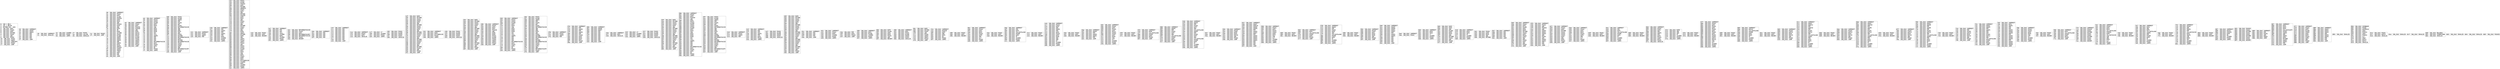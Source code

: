 digraph "graph.cfg.gv" {
	subgraph global {
		node [fontname=Courier fontsize=30.0 rank=same shape=box]
		block_0 [label="0: %00 = #0x1\l2: %01 = #0x40\l4: MSTORE(%01, %00)\l5: [NO_SSA] DUP1\l6: [NO_SSA] PUSH1\l8: [NO_SSA] DUP2\l9: [NO_SSA] MSTORE\la: [NO_SSA] PUSH1\lc: [NO_SSA] ADD\ld: [NO_SSA] PUSH2\l10: [NO_SSA] PUSH1\l12: [NO_SSA] SWAP2\l13: [NO_SSA] CODECOPY\l14: [NO_SSA] PUSH2\l17: [NO_SSA] JUMP\l"]
		block_18 [label="18: [NO_SSA] JUMPDEST\l19: [NO_SSA] SWAP5\l1a: [NO_SSA] SWAP4\l1b: [NO_SSA] POP\l1c: [NO_SSA] POP\l1d: [NO_SSA] POP\l1e: [NO_SSA] POP\l1f: [NO_SSA] JUMP\l"]
		block_20 [label="20: [NO_SSA] JUMPDEST\l21: [NO_SSA] INVALID\l"]
		block_22 [label="22: [NO_SSA] ISZERO\l23: [NO_SSA] PUSH2\l26: [NO_SSA] JUMPI\l"]
		block_27 [label="27: [NO_SSA] PUSH2\l2a: [NO_SSA] CALLER\l2b: [NO_SSA] INVALID\l"]
		block_2c [label="2c: [NO_SSA] PUSH2\l2f: [NO_SSA] JUMP\l"]
		block_30 [label="30: [NO_SSA] JUMPDEST\l31: [NO_SSA] PUSH1\l33: [NO_SSA] DUP1\l34: [NO_SSA] SLOAD\l35: [NO_SSA] PUSH20\l4a: [NO_SSA] DUP4\l4b: [NO_SSA] DUP2\l4c: [NO_SSA] AND\l4d: [NO_SSA] PUSH32\l6e: [NO_SSA] DUP4\l6f: [NO_SSA] AND\l70: [NO_SSA] DUP2\l71: [NO_SSA] OR\l72: [NO_SSA] DUP5\l73: [NO_SSA] SSTORE\l74: [NO_SSA] PUSH1\l76: [NO_SSA] MLOAD\l77: [NO_SSA] SWAP2\l78: [NO_SSA] SWAP1\l79: [NO_SSA] SWAP3\l7a: [NO_SSA] AND\l7b: [NO_SSA] SWAP3\l7c: [NO_SSA] DUP4\l7d: [NO_SSA] SWAP2\l7e: [NO_SSA] PUSH32\l9f: [NO_SSA] SWAP2\la0: [NO_SSA] SWAP1\la1: [NO_SSA] LOG3\la2: [NO_SSA] POP\la3: [NO_SSA] POP\la4: [NO_SSA] JUMP\l"]
		block_a5 [label="a5: [NO_SSA] JUMPDEST\la6: [NO_SSA] PUSH1\la8: [NO_SSA] DUP1\la9: [NO_SSA] PUSH20\lbe: [NO_SSA] PUSH20\ld3: [NO_SSA] AND\ld4: [NO_SSA] DUP5\ld5: [NO_SSA] DUP10\ld6: [NO_SSA] DUP10\ld7: [NO_SSA] PUSH1\ld9: [NO_SSA] MLOAD\lda: [NO_SSA] PUSH2\ldd: [NO_SSA] SWAP3\lde: [NO_SSA] SWAP2\ldf: [NO_SSA] SWAP1\le0: [NO_SSA] PUSH2\le3: [NO_SSA] JUMP\l"]
		block_e4 [label="e4: [NO_SSA] JUMPDEST\le5: [NO_SSA] PUSH1\le7: [NO_SSA] PUSH1\le9: [NO_SSA] MLOAD\lea: [NO_SSA] DUP1\leb: [NO_SSA] DUP4\lec: [NO_SSA] SUB\led: [NO_SSA] DUP2\lee: [NO_SSA] DUP6\lef: [NO_SSA] DUP8\lf0: [NO_SSA] GAS\lf1: [NO_SSA] CALL\lf2: [NO_SSA] SWAP3\lf3: [NO_SSA] POP\lf4: [NO_SSA] POP\lf5: [NO_SSA] POP\lf6: [NO_SSA] RETURNDATASIZE\lf7: [NO_SSA] DUP1\lf8: [NO_SSA] PUSH1\lfa: [NO_SSA] DUP2\lfb: [NO_SSA] EQ\lfc: [NO_SSA] PUSH2\lff: [NO_SSA] JUMPI\l"]
		block_100 [label="100: [NO_SSA] PUSH1\l102: [NO_SSA] MLOAD\l103: [NO_SSA] SWAP2\l104: [NO_SSA] POP\l105: [NO_SSA] PUSH1\l107: [NO_SSA] NOT\l108: [NO_SSA] PUSH1\l10a: [NO_SSA] RETURNDATASIZE\l10b: [NO_SSA] ADD\l10c: [NO_SSA] AND\l10d: [NO_SSA] DUP3\l10e: [NO_SSA] ADD\l10f: [NO_SSA] PUSH1\l111: [NO_SSA] MSTORE\l112: [NO_SSA] RETURNDATASIZE\l113: [NO_SSA] DUP3\l114: [NO_SSA] MSTORE\l115: [NO_SSA] RETURNDATASIZE\l116: [NO_SSA] PUSH1\l118: [NO_SSA] PUSH1\l11a: [NO_SSA] DUP5\l11b: [NO_SSA] ADD\l11c: [NO_SSA] RETURNDATACOPY\l11d: [NO_SSA] PUSH2\l120: [NO_SSA] JUMP\l"]
		block_121 [label="121: [NO_SSA] JUMPDEST\l122: [NO_SSA] PUSH1\l124: [NO_SSA] SWAP2\l125: [NO_SSA] POP\l"]
		block_126 [label="126: [NO_SSA] JUMPDEST\l127: [NO_SSA] POP\l128: [NO_SSA] SWAP2\l129: [NO_SSA] POP\l12a: [NO_SSA] SWAP2\l12b: [NO_SSA] POP\l12c: [NO_SSA] DUP2\l12d: [NO_SSA] ISZERO\l12e: [NO_SSA] PUSH2\l131: [NO_SSA] JUMPI\l"]
		block_132 [label="132: [NO_SSA] PUSH1\l134: [NO_SSA] MLOAD\l135: [NO_SSA] PUSH32\l156: [NO_SSA] DUP2\l157: [NO_SSA] MSTORE\l158: [NO_SSA] ADDRESS\l159: [NO_SSA] PUSH1\l15b: [NO_SSA] DUP3\l15c: [NO_SSA] ADD\l15d: [NO_SSA] MSTORE\l15e: [NO_SSA] PUSH20\l173: [NO_SSA] DUP5\l174: [NO_SSA] DUP2\l175: [NO_SSA] AND\l176: [NO_SSA] PUSH1\l178: [NO_SSA] DUP4\l179: [NO_SSA] ADD\l17a: [NO_SSA] MSTORE\l17b: [NO_SSA] PUSH1\l17d: [NO_SSA] DUP3\l17e: [NO_SSA] ADD\l17f: [NO_SSA] DUP8\l180: [NO_SSA] SWAP1\l181: [NO_SSA] MSTORE\l182: [NO_SSA] DUP8\l183: [NO_SSA] AND\l184: [NO_SSA] SWAP1\l185: [NO_SSA] PUSH4\l18a: [NO_SSA] SWAP1\l18b: [NO_SSA] PUSH1\l18d: [NO_SSA] ADD\l18e: [NO_SSA] PUSH1\l190: [NO_SSA] PUSH1\l192: [NO_SSA] MLOAD\l193: [NO_SSA] DUP1\l194: [NO_SSA] DUP4\l195: [NO_SSA] SUB\l196: [NO_SSA] DUP2\l197: [NO_SSA] PUSH1\l199: [NO_SSA] DUP8\l19a: [NO_SSA] DUP1\l19b: [NO_SSA] EXTCODESIZE\l19c: [NO_SSA] ISZERO\l19d: [NO_SSA] DUP1\l19e: [NO_SSA] ISZERO\l19f: [NO_SSA] PUSH2\l1a2: [NO_SSA] JUMPI\l"]
		block_1a3 [label="1a3: [NO_SSA] PUSH1\l1a5: [NO_SSA] DUP1\l1a6: [NO_SSA] REVERT\l"]
		block_1a7 [label="1a7: [NO_SSA] JUMPDEST\l1a8: [NO_SSA] POP\l1a9: [NO_SSA] GAS\l1aa: [NO_SSA] CALL\l1ab: [NO_SSA] ISZERO\l1ac: [NO_SSA] DUP1\l1ad: [NO_SSA] ISZERO\l1ae: [NO_SSA] PUSH2\l1b1: [NO_SSA] JUMPI\l"]
		block_1b2 [label="1b2: [NO_SSA] RETURNDATASIZE\l1b3: [NO_SSA] PUSH1\l1b5: [NO_SSA] DUP1\l1b6: [NO_SSA] RETURNDATACOPY\l1b7: [NO_SSA] RETURNDATASIZE\l1b8: [NO_SSA] PUSH1\l1ba: [NO_SSA] REVERT\l"]
		block_1bb [label="1bb: [NO_SSA] JUMPDEST\l1bc: [NO_SSA] POP\l1bd: [NO_SSA] POP\l1be: [NO_SSA] POP\l1bf: [NO_SSA] POP\l"]
		block_1c0 [label="1c0: [NO_SSA] JUMPDEST\l1c1: [NO_SSA] POP\l1c2: [NO_SSA] POP\l1c3: [NO_SSA] POP\l1c4: [NO_SSA] POP\l1c5: [NO_SSA] POP\l1c6: [NO_SSA] POP\l1c7: [NO_SSA] POP\l1c8: [NO_SSA] POP\l1c9: [NO_SSA] JUMP\l"]
		block_1ca [label="1ca: [NO_SSA] JUMPDEST\l1cb: [NO_SSA] PUSH1\l1cd: [NO_SSA] DUP3\l1ce: [NO_SSA] INVALID\l"]
		block_1cf [label="1cf: [NO_SSA] LT\l1d0: [NO_SSA] ISZERO\l1d1: [NO_SSA] PUSH2\l1d4: [NO_SSA] JUMPI\l"]
		block_1d5 [label="1d5: [NO_SSA] PUSH1\l1d7: [NO_SSA] MLOAD\l1d8: [NO_SSA] PUSH3\l1dc: [NO_SSA] PUSH1\l1de: [NO_SSA] INVALID\l"]
		block_1df [label="1df: [NO_SSA] DUP2\l1e0: [NO_SSA] MSTORE\l1e1: [NO_SSA] PUSH1\l1e3: [NO_SSA] PUSH1\l1e5: [NO_SSA] DUP3\l1e6: [NO_SSA] ADD\l1e7: [NO_SSA] MSTORE\l1e8: [NO_SSA] PUSH1\l1ea: [NO_SSA] PUSH1\l1ec: [NO_SSA] DUP3\l1ed: [NO_SSA] ADD\l1ee: [NO_SSA] MSTORE\l1ef: [NO_SSA] PUSH32\l210: [NO_SSA] PUSH1\l212: [NO_SSA] DUP3\l213: [NO_SSA] ADD\l214: [NO_SSA] MSTORE\l215: [NO_SSA] PUSH32\l236: [NO_SSA] PUSH1\l238: [NO_SSA] DUP3\l239: [NO_SSA] ADD\l23a: [NO_SSA] MSTORE\l23b: [NO_SSA] PUSH1\l23d: [NO_SSA] ADD\l23e: [NO_SSA] PUSH2\l241: [NO_SSA] JUMP\l"]
		block_242 [label="242: [NO_SSA] JUMPDEST\l243: [NO_SSA] DUP5\l244: [NO_SSA] EXTCODESIZE\l245: [NO_SSA] PUSH2\l248: [NO_SSA] JUMPI\l"]
		block_249 [label="249: [NO_SSA] PUSH1\l24b: [NO_SSA] MLOAD\l24c: [NO_SSA] PUSH3\l250: [NO_SSA] PUSH1\l252: [NO_SSA] INVALID\l"]
		block_253 [label="253: [NO_SSA] DUP2\l254: [NO_SSA] MSTORE\l255: [NO_SSA] PUSH1\l257: [NO_SSA] PUSH1\l259: [NO_SSA] DUP3\l25a: [NO_SSA] ADD\l25b: [NO_SSA] MSTORE\l25c: [NO_SSA] PUSH1\l25e: [NO_SSA] PUSH1\l260: [NO_SSA] DUP3\l261: [NO_SSA] ADD\l262: [NO_SSA] MSTORE\l263: [NO_SSA] PUSH32\l284: [NO_SSA] PUSH1\l286: [NO_SSA] DUP3\l287: [NO_SSA] ADD\l288: [NO_SSA] MSTORE\l289: [NO_SSA] PUSH1\l28b: [NO_SSA] ADD\l28c: [NO_SSA] PUSH2\l28f: [NO_SSA] JUMP\l"]
		block_290 [label="290: [NO_SSA] JUMPDEST\l291: [NO_SSA] PUSH1\l293: [NO_SSA] DUP1\l294: [NO_SSA] DUP7\l295: [NO_SSA] PUSH20\l2aa: [NO_SSA] AND\l2ab: [NO_SSA] DUP6\l2ac: [NO_SSA] DUP8\l2ad: [NO_SSA] PUSH1\l2af: [NO_SSA] MLOAD\l2b0: [NO_SSA] PUSH2\l2b3: [NO_SSA] SWAP2\l2b4: [NO_SSA] SWAP1\l2b5: [NO_SSA] PUSH2\l2b8: [NO_SSA] JUMP\l"]
		block_2b9 [label="2b9: [NO_SSA] JUMPDEST\l2ba: [NO_SSA] PUSH1\l2bc: [NO_SSA] PUSH1\l2be: [NO_SSA] MLOAD\l2bf: [NO_SSA] DUP1\l2c0: [NO_SSA] DUP4\l2c1: [NO_SSA] SUB\l2c2: [NO_SSA] DUP2\l2c3: [NO_SSA] DUP6\l2c4: [NO_SSA] DUP8\l2c5: [NO_SSA] GAS\l2c6: [NO_SSA] CALL\l2c7: [NO_SSA] SWAP3\l2c8: [NO_SSA] POP\l2c9: [NO_SSA] POP\l2ca: [NO_SSA] POP\l2cb: [NO_SSA] RETURNDATASIZE\l2cc: [NO_SSA] DUP1\l2cd: [NO_SSA] PUSH1\l2cf: [NO_SSA] DUP2\l2d0: [NO_SSA] EQ\l2d1: [NO_SSA] PUSH2\l2d4: [NO_SSA] JUMPI\l"]
		block_2d5 [label="2d5: [NO_SSA] PUSH1\l2d7: [NO_SSA] MLOAD\l2d8: [NO_SSA] SWAP2\l2d9: [NO_SSA] POP\l2da: [NO_SSA] PUSH1\l2dc: [NO_SSA] NOT\l2dd: [NO_SSA] PUSH1\l2df: [NO_SSA] RETURNDATASIZE\l2e0: [NO_SSA] ADD\l2e1: [NO_SSA] AND\l2e2: [NO_SSA] DUP3\l2e3: [NO_SSA] ADD\l2e4: [NO_SSA] PUSH1\l2e6: [NO_SSA] MSTORE\l2e7: [NO_SSA] RETURNDATASIZE\l2e8: [NO_SSA] DUP3\l2e9: [NO_SSA] MSTORE\l2ea: [NO_SSA] RETURNDATASIZE\l2eb: [NO_SSA] PUSH1\l2ed: [NO_SSA] PUSH1\l2ef: [NO_SSA] DUP5\l2f0: [NO_SSA] ADD\l2f1: [NO_SSA] RETURNDATACOPY\l2f2: [NO_SSA] PUSH2\l2f5: [NO_SSA] JUMP\l"]
		block_2f6 [label="2f6: [NO_SSA] JUMPDEST\l2f7: [NO_SSA] PUSH1\l2f9: [NO_SSA] SWAP2\l2fa: [NO_SSA] POP\l"]
		block_2fb [label="2fb: [NO_SSA] JUMPDEST\l2fc: [NO_SSA] POP\l2fd: [NO_SSA] SWAP2\l2fe: [NO_SSA] POP\l2ff: [NO_SSA] SWAP2\l300: [NO_SSA] POP\l301: [NO_SSA] PUSH2\l304: [NO_SSA] DUP3\l305: [NO_SSA] DUP3\l306: [NO_SSA] DUP7\l307: [NO_SSA] PUSH2\l30a: [NO_SSA] JUMP\l"]
		block_30b [label="30b: [NO_SSA] JUMPDEST\l30c: [NO_SSA] SWAP8\l30d: [NO_SSA] SWAP7\l30e: [NO_SSA] POP\l30f: [NO_SSA] POP\l310: [NO_SSA] POP\l311: [NO_SSA] POP\l312: [NO_SSA] POP\l313: [NO_SSA] POP\l314: [NO_SSA] POP\l315: [NO_SSA] JUMP\l"]
		block_316 [label="316: [NO_SSA] JUMPDEST\l317: [NO_SSA] DUP1\l318: [NO_SSA] INVALID\l"]
		block_319 [label="319: [NO_SSA] LT\l31a: [NO_SSA] ISZERO\l31b: [NO_SSA] PUSH2\l31e: [NO_SSA] JUMPI\l"]
		block_31f [label="31f: [NO_SSA] PUSH1\l321: [NO_SSA] MLOAD\l322: [NO_SSA] PUSH3\l326: [NO_SSA] PUSH1\l328: [NO_SSA] INVALID\l"]
		block_329 [label="329: [NO_SSA] DUP2\l32a: [NO_SSA] MSTORE\l32b: [NO_SSA] PUSH1\l32d: [NO_SSA] PUSH1\l32f: [NO_SSA] DUP3\l330: [NO_SSA] ADD\l331: [NO_SSA] MSTORE\l332: [NO_SSA] PUSH1\l334: [NO_SSA] PUSH1\l336: [NO_SSA] DUP3\l337: [NO_SSA] ADD\l338: [NO_SSA] MSTORE\l339: [NO_SSA] PUSH32\l35a: [NO_SSA] PUSH1\l35c: [NO_SSA] DUP3\l35d: [NO_SSA] ADD\l35e: [NO_SSA] MSTORE\l35f: [NO_SSA] PUSH1\l361: [NO_SSA] ADD\l362: [NO_SSA] PUSH2\l365: [NO_SSA] JUMP\l"]
		block_366 [label="366: [NO_SSA] JUMPDEST\l367: [NO_SSA] PUSH1\l369: [NO_SSA] DUP3\l36a: [NO_SSA] PUSH20\l37f: [NO_SSA] AND\l380: [NO_SSA] DUP3\l381: [NO_SSA] PUSH1\l383: [NO_SSA] MLOAD\l384: [NO_SSA] PUSH1\l386: [NO_SSA] PUSH1\l388: [NO_SSA] MLOAD\l389: [NO_SSA] DUP1\l38a: [NO_SSA] DUP4\l38b: [NO_SSA] SUB\l38c: [NO_SSA] DUP2\l38d: [NO_SSA] DUP6\l38e: [NO_SSA] DUP8\l38f: [NO_SSA] GAS\l390: [NO_SSA] CALL\l391: [NO_SSA] SWAP3\l392: [NO_SSA] POP\l393: [NO_SSA] POP\l394: [NO_SSA] POP\l395: [NO_SSA] RETURNDATASIZE\l396: [NO_SSA] DUP1\l397: [NO_SSA] PUSH1\l399: [NO_SSA] DUP2\l39a: [NO_SSA] EQ\l39b: [NO_SSA] PUSH2\l39e: [NO_SSA] JUMPI\l"]
		block_39f [label="39f: [NO_SSA] PUSH1\l3a1: [NO_SSA] MLOAD\l3a2: [NO_SSA] SWAP2\l3a3: [NO_SSA] POP\l3a4: [NO_SSA] PUSH1\l3a6: [NO_SSA] NOT\l3a7: [NO_SSA] PUSH1\l3a9: [NO_SSA] RETURNDATASIZE\l3aa: [NO_SSA] ADD\l3ab: [NO_SSA] AND\l3ac: [NO_SSA] DUP3\l3ad: [NO_SSA] ADD\l3ae: [NO_SSA] PUSH1\l3b0: [NO_SSA] MSTORE\l3b1: [NO_SSA] RETURNDATASIZE\l3b2: [NO_SSA] DUP3\l3b3: [NO_SSA] MSTORE\l3b4: [NO_SSA] RETURNDATASIZE\l3b5: [NO_SSA] PUSH1\l3b7: [NO_SSA] PUSH1\l3b9: [NO_SSA] DUP5\l3ba: [NO_SSA] ADD\l3bb: [NO_SSA] RETURNDATACOPY\l3bc: [NO_SSA] PUSH2\l3bf: [NO_SSA] JUMP\l"]
		block_3c0 [label="3c0: [NO_SSA] JUMPDEST\l3c1: [NO_SSA] PUSH1\l3c3: [NO_SSA] SWAP2\l3c4: [NO_SSA] POP\l"]
		block_3c5 [label="3c5: [NO_SSA] JUMPDEST\l3c6: [NO_SSA] POP\l3c7: [NO_SSA] POP\l3c8: [NO_SSA] SWAP1\l3c9: [NO_SSA] POP\l3ca: [NO_SSA] DUP1\l3cb: [NO_SSA] PUSH2\l3ce: [NO_SSA] JUMPI\l"]
		block_3cf [label="3cf: [NO_SSA] PUSH1\l3d1: [NO_SSA] MLOAD\l3d2: [NO_SSA] PUSH3\l3d6: [NO_SSA] PUSH1\l3d8: [NO_SSA] INVALID\l"]
		block_3d9 [label="3d9: [NO_SSA] DUP2\l3da: [NO_SSA] MSTORE\l3db: [NO_SSA] PUSH1\l3dd: [NO_SSA] PUSH1\l3df: [NO_SSA] DUP3\l3e0: [NO_SSA] ADD\l3e1: [NO_SSA] MSTORE\l3e2: [NO_SSA] PUSH1\l3e4: [NO_SSA] PUSH1\l3e6: [NO_SSA] DUP3\l3e7: [NO_SSA] ADD\l3e8: [NO_SSA] MSTORE\l3e9: [NO_SSA] PUSH32\l40a: [NO_SSA] PUSH1\l40c: [NO_SSA] DUP3\l40d: [NO_SSA] ADD\l40e: [NO_SSA] MSTORE\l40f: [NO_SSA] PUSH32\l430: [NO_SSA] PUSH1\l432: [NO_SSA] DUP3\l433: [NO_SSA] ADD\l434: [NO_SSA] MSTORE\l435: [NO_SSA] PUSH1\l437: [NO_SSA] ADD\l438: [NO_SSA] PUSH2\l43b: [NO_SSA] JUMP\l"]
		block_43c [label="43c: [NO_SSA] JUMPDEST\l43d: [NO_SSA] POP\l43e: [NO_SSA] POP\l43f: [NO_SSA] POP\l440: [NO_SSA] JUMP\l"]
		block_441 [label="441: [NO_SSA] JUMPDEST\l442: [NO_SSA] PUSH1\l444: [NO_SSA] DUP4\l445: [NO_SSA] ISZERO\l446: [NO_SSA] PUSH2\l449: [NO_SSA] JUMPI\l"]
		block_44a [label="44a: [NO_SSA] POP\l44b: [NO_SSA] DUP2\l44c: [NO_SSA] PUSH2\l44f: [NO_SSA] JUMP\l"]
		block_450 [label="450: [NO_SSA] JUMPDEST\l451: [NO_SSA] DUP3\l452: [NO_SSA] MLOAD\l453: [NO_SSA] ISZERO\l454: [NO_SSA] PUSH2\l457: [NO_SSA] JUMPI\l"]
		block_458 [label="458: [NO_SSA] DUP3\l459: [NO_SSA] MLOAD\l45a: [NO_SSA] DUP1\l45b: [NO_SSA] DUP5\l45c: [NO_SSA] PUSH1\l45e: [NO_SSA] ADD\l45f: [NO_SSA] REVERT\l"]
		block_460 [label="460: [NO_SSA] JUMPDEST\l461: [NO_SSA] DUP2\l462: [NO_SSA] PUSH1\l464: [NO_SSA] MLOAD\l465: [NO_SSA] PUSH3\l469: [NO_SSA] PUSH1\l46b: [NO_SSA] INVALID\l"]
		block_46c [label="46c: [NO_SSA] DUP2\l46d: [NO_SSA] MSTORE\l46e: [NO_SSA] PUSH1\l470: [NO_SSA] ADD\l471: [NO_SSA] PUSH2\l474: [NO_SSA] SWAP2\l475: [NO_SSA] SWAP1\l476: [NO_SSA] PUSH2\l479: [NO_SSA] JUMP\l"]
		block_47a [label="47a: [NO_SSA] JUMPDEST\l47b: [NO_SSA] PUSH20\l490: [NO_SSA] DUP2\l491: [NO_SSA] AND\l492: [NO_SSA] DUP2\l493: [NO_SSA] EQ\l494: [NO_SSA] PUSH2\l497: [NO_SSA] JUMPI\l"]
		block_498 [label="498: [NO_SSA] PUSH1\l49a: [NO_SSA] DUP1\l49b: [NO_SSA] REVERT\l"]
		block_49c [label="49c: [NO_SSA] JUMPDEST\l49d: [NO_SSA] PUSH1\l49f: [NO_SSA] DUP1\l4a0: [NO_SSA] DUP4\l4a1: [NO_SSA] PUSH1\l4a3: [NO_SSA] DUP5\l4a4: [NO_SSA] ADD\l4a5: [NO_SSA] SLT\l4a6: [NO_SSA] PUSH2\l4a9: [NO_SSA] JUMPI\l"]
		block_4aa [label="4aa: [NO_SSA] PUSH1\l4ac: [NO_SSA] DUP1\l4ad: [NO_SSA] REVERT\l"]
		block_4ae [label="4ae: [NO_SSA] JUMPDEST\l4af: [NO_SSA] POP\l4b0: [NO_SSA] DUP2\l4b1: [NO_SSA] CALLDATALOAD\l4b2: [NO_SSA] PUSH8\l4bb: [NO_SSA] DUP2\l4bc: [NO_SSA] GT\l4bd: [NO_SSA] ISZERO\l4be: [NO_SSA] PUSH2\l4c1: [NO_SSA] JUMPI\l"]
		block_4c2 [label="4c2: [NO_SSA] PUSH1\l4c4: [NO_SSA] DUP1\l4c5: [NO_SSA] REVERT\l"]
		block_4c6 [label="4c6: [NO_SSA] JUMPDEST\l4c7: [NO_SSA] PUSH1\l4c9: [NO_SSA] DUP4\l4ca: [NO_SSA] ADD\l4cb: [NO_SSA] SWAP2\l4cc: [NO_SSA] POP\l4cd: [NO_SSA] DUP4\l4ce: [NO_SSA] PUSH1\l4d0: [NO_SSA] DUP3\l4d1: [NO_SSA] DUP6\l4d2: [NO_SSA] ADD\l4d3: [NO_SSA] ADD\l4d4: [NO_SSA] GT\l4d5: [NO_SSA] ISZERO\l4d6: [NO_SSA] PUSH2\l4d9: [NO_SSA] JUMPI\l"]
		block_4da [label="4da: [NO_SSA] PUSH1\l4dc: [NO_SSA] DUP1\l4dd: [NO_SSA] REVERT\l"]
		block_4de [label="4de: [NO_SSA] JUMPDEST\l4df: [NO_SSA] SWAP3\l4e0: [NO_SSA] POP\l4e1: [NO_SSA] SWAP3\l4e2: [NO_SSA] SWAP1\l4e3: [NO_SSA] POP\l4e4: [NO_SSA] JUMP\l"]
		block_4e5 [label="4e5: [NO_SSA] JUMPDEST\l4e6: [NO_SSA] PUSH1\l4e8: [NO_SSA] DUP1\l4e9: [NO_SSA] PUSH1\l4eb: [NO_SSA] DUP1\l4ec: [NO_SSA] PUSH1\l4ee: [NO_SSA] PUSH1\l4f0: [NO_SSA] DUP7\l4f1: [NO_SSA] DUP9\l4f2: [NO_SSA] SUB\l4f3: [NO_SSA] SLT\l4f4: [NO_SSA] ISZERO\l4f5: [NO_SSA] PUSH2\l4f8: [NO_SSA] JUMPI\l"]
		block_4f9 [label="4f9: [NO_SSA] PUSH1\l4fb: [NO_SSA] DUP1\l4fc: [NO_SSA] REVERT\l"]
		block_4fd [label="4fd: [NO_SSA] JUMPDEST\l4fe: [NO_SSA] DUP6\l4ff: [NO_SSA] CALLDATALOAD\l500: [NO_SSA] PUSH2\l503: [NO_SSA] DUP2\l504: [NO_SSA] PUSH2\l507: [NO_SSA] JUMP\l"]
		block_508 [label="508: [NO_SSA] JUMPDEST\l509: [NO_SSA] SWAP5\l50a: [NO_SSA] POP\l50b: [NO_SSA] PUSH1\l50d: [NO_SSA] DUP7\l50e: [NO_SSA] ADD\l50f: [NO_SSA] CALLDATALOAD\l510: [NO_SSA] PUSH2\l513: [NO_SSA] DUP2\l514: [NO_SSA] PUSH2\l517: [NO_SSA] JUMP\l"]
		block_518 [label="518: [NO_SSA] JUMPDEST\l519: [NO_SSA] SWAP4\l51a: [NO_SSA] POP\l51b: [NO_SSA] PUSH1\l51d: [NO_SSA] DUP7\l51e: [NO_SSA] ADD\l51f: [NO_SSA] CALLDATALOAD\l520: [NO_SSA] SWAP3\l521: [NO_SSA] POP\l522: [NO_SSA] PUSH1\l524: [NO_SSA] DUP7\l525: [NO_SSA] ADD\l526: [NO_SSA] CALLDATALOAD\l527: [NO_SSA] PUSH8\l530: [NO_SSA] DUP2\l531: [NO_SSA] GT\l532: [NO_SSA] ISZERO\l533: [NO_SSA] PUSH2\l536: [NO_SSA] JUMPI\l"]
		block_537 [label="537: [NO_SSA] PUSH1\l539: [NO_SSA] DUP1\l53a: [NO_SSA] REVERT\l"]
		block_53b [label="53b: [NO_SSA] JUMPDEST\l53c: [NO_SSA] PUSH2\l53f: [NO_SSA] DUP9\l540: [NO_SSA] DUP3\l541: [NO_SSA] DUP10\l542: [NO_SSA] ADD\l543: [NO_SSA] PUSH2\l546: [NO_SSA] JUMP\l"]
		block_547 [label="547: [NO_SSA] JUMPDEST\l548: [NO_SSA] SWAP7\l549: [NO_SSA] SWAP10\l54a: [NO_SSA] SWAP6\l54b: [NO_SSA] SWAP9\l54c: [NO_SSA] POP\l54d: [NO_SSA] SWAP4\l54e: [NO_SSA] SWAP7\l54f: [NO_SSA] POP\l550: [NO_SSA] SWAP3\l551: [NO_SSA] SWAP5\l552: [NO_SSA] SWAP4\l553: [NO_SSA] SWAP3\l554: [NO_SSA] POP\l555: [NO_SSA] POP\l556: [NO_SSA] POP\l557: [NO_SSA] JUMP\l"]
		block_558 [label="558: [NO_SSA] JUMPDEST\l559: [NO_SSA] PUSH1\l55b: [NO_SSA] DUP1\l55c: [NO_SSA] PUSH1\l55e: [NO_SSA] PUSH1\l560: [NO_SSA] DUP5\l561: [NO_SSA] DUP7\l562: [NO_SSA] SUB\l563: [NO_SSA] SLT\l564: [NO_SSA] ISZERO\l565: [NO_SSA] PUSH2\l568: [NO_SSA] JUMPI\l"]
		block_569 [label="569: [NO_SSA] PUSH1\l56b: [NO_SSA] DUP1\l56c: [NO_SSA] REVERT\l"]
		block_56d [label="56d: [NO_SSA] JUMPDEST\l56e: [NO_SSA] DUP4\l56f: [NO_SSA] CALLDATALOAD\l570: [NO_SSA] PUSH2\l573: [NO_SSA] DUP2\l574: [NO_SSA] PUSH2\l577: [NO_SSA] JUMP\l"]
		block_578 [label="578: [NO_SSA] JUMPDEST\l579: [NO_SSA] SWAP3\l57a: [NO_SSA] POP\l57b: [NO_SSA] PUSH1\l57d: [NO_SSA] DUP5\l57e: [NO_SSA] ADD\l57f: [NO_SSA] CALLDATALOAD\l580: [NO_SSA] PUSH8\l589: [NO_SSA] DUP2\l58a: [NO_SSA] GT\l58b: [NO_SSA] ISZERO\l58c: [NO_SSA] PUSH2\l58f: [NO_SSA] JUMPI\l"]
		block_590 [label="590: [NO_SSA] PUSH1\l592: [NO_SSA] DUP1\l593: [NO_SSA] REVERT\l"]
		block_594 [label="594: [NO_SSA] JUMPDEST\l595: [NO_SSA] PUSH2\l598: [NO_SSA] DUP7\l599: [NO_SSA] DUP3\l59a: [NO_SSA] DUP8\l59b: [NO_SSA] ADD\l59c: [NO_SSA] PUSH2\l59f: [NO_SSA] JUMP\l"]
		block_5a0 [label="5a0: [NO_SSA] JUMPDEST\l5a1: [NO_SSA] SWAP5\l5a2: [NO_SSA] SWAP8\l5a3: [NO_SSA] SWAP1\l5a4: [NO_SSA] SWAP7\l5a5: [NO_SSA] POP\l5a6: [NO_SSA] SWAP4\l5a7: [NO_SSA] SWAP5\l5a8: [NO_SSA] POP\l5a9: [NO_SSA] POP\l5aa: [NO_SSA] POP\l5ab: [NO_SSA] POP\l5ac: [NO_SSA] JUMP\l"]
		block_5ad [label="5ad: [NO_SSA] JUMPDEST\l5ae: [NO_SSA] PUSH1\l"]
		block_5b0 [label="5b0: [NO_SSA] JUMPDEST\l5b1: [NO_SSA] DUP4\l5b2: [NO_SSA] DUP2\l5b3: [NO_SSA] LT\l5b4: [NO_SSA] ISZERO\l5b5: [NO_SSA] PUSH2\l5b8: [NO_SSA] JUMPI\l"]
		block_5b9 [label="5b9: [NO_SSA] DUP2\l5ba: [NO_SSA] DUP2\l5bb: [NO_SSA] ADD\l5bc: [NO_SSA] MLOAD\l5bd: [NO_SSA] DUP4\l5be: [NO_SSA] DUP3\l5bf: [NO_SSA] ADD\l5c0: [NO_SSA] MSTORE\l5c1: [NO_SSA] PUSH1\l5c3: [NO_SSA] ADD\l5c4: [NO_SSA] PUSH2\l5c7: [NO_SSA] JUMP\l"]
		block_5c8 [label="5c8: [NO_SSA] JUMPDEST\l5c9: [NO_SSA] DUP4\l5ca: [NO_SSA] DUP2\l5cb: [NO_SSA] GT\l5cc: [NO_SSA] ISZERO\l5cd: [NO_SSA] PUSH2\l5d0: [NO_SSA] JUMPI\l"]
		block_5d1 [label="5d1: [NO_SSA] PUSH1\l5d3: [NO_SSA] DUP5\l5d4: [NO_SSA] DUP5\l5d5: [NO_SSA] ADD\l5d6: [NO_SSA] MSTORE\l"]
		block_5d7 [label="5d7: [NO_SSA] JUMPDEST\l5d8: [NO_SSA] POP\l5d9: [NO_SSA] POP\l5da: [NO_SSA] POP\l5db: [NO_SSA] POP\l5dc: [NO_SSA] JUMP\l"]
		block_5dd [label="5dd: [NO_SSA] JUMPDEST\l5de: [NO_SSA] PUSH1\l5e0: [NO_SSA] DUP2\l5e1: [NO_SSA] MLOAD\l5e2: [NO_SSA] DUP1\l5e3: [NO_SSA] DUP5\l5e4: [NO_SSA] MSTORE\l5e5: [NO_SSA] PUSH2\l5e8: [NO_SSA] DUP2\l5e9: [NO_SSA] PUSH1\l5eb: [NO_SSA] DUP7\l5ec: [NO_SSA] ADD\l5ed: [NO_SSA] PUSH1\l5ef: [NO_SSA] DUP7\l5f0: [NO_SSA] ADD\l5f1: [NO_SSA] PUSH2\l5f4: [NO_SSA] JUMP\l"]
		block_5f5 [label="5f5: [NO_SSA] JUMPDEST\l5f6: [NO_SSA] PUSH1\l5f8: [NO_SSA] ADD\l5f9: [NO_SSA] PUSH32\l61a: [NO_SSA] AND\l61b: [NO_SSA] SWAP3\l61c: [NO_SSA] SWAP1\l61d: [NO_SSA] SWAP3\l61e: [NO_SSA] ADD\l61f: [NO_SSA] PUSH1\l621: [NO_SSA] ADD\l622: [NO_SSA] SWAP3\l623: [NO_SSA] SWAP2\l624: [NO_SSA] POP\l625: [NO_SSA] POP\l626: [NO_SSA] JUMP\l"]
		block_627 [label="627: [NO_SSA] JUMPDEST\l628: [NO_SSA] PUSH1\l62a: [NO_SSA] DUP2\l62b: [NO_SSA] MSTORE\l62c: [NO_SSA] PUSH1\l62e: [NO_SSA] PUSH2\l631: [NO_SSA] PUSH1\l633: [NO_SSA] DUP4\l634: [NO_SSA] ADD\l635: [NO_SSA] DUP5\l636: [NO_SSA] PUSH2\l639: [NO_SSA] JUMP\l"]
		block_63a [label="63a: [NO_SSA] JUMPDEST\l63b: [NO_SSA] PUSH1\l63d: [NO_SSA] DUP1\l63e: [NO_SSA] DUP4\l63f: [NO_SSA] PUSH1\l641: [NO_SSA] DUP5\l642: [NO_SSA] ADD\l643: [NO_SSA] SLT\l644: [NO_SSA] PUSH2\l647: [NO_SSA] JUMPI\l"]
		block_648 [label="648: [NO_SSA] PUSH1\l64a: [NO_SSA] DUP1\l64b: [NO_SSA] REVERT\l"]
		block_64c [label="64c: [NO_SSA] JUMPDEST\l64d: [NO_SSA] POP\l64e: [NO_SSA] DUP2\l64f: [NO_SSA] CALLDATALOAD\l650: [NO_SSA] PUSH8\l659: [NO_SSA] DUP2\l65a: [NO_SSA] GT\l65b: [NO_SSA] ISZERO\l65c: [NO_SSA] PUSH2\l65f: [NO_SSA] JUMPI\l"]
		block_660 [label="660: [NO_SSA] PUSH1\l662: [NO_SSA] DUP1\l663: [NO_SSA] REVERT\l"]
		block_664 [label="664: [NO_SSA] JUMPDEST\l665: [NO_SSA] PUSH1\l667: [NO_SSA] DUP4\l668: [NO_SSA] ADD\l669: [NO_SSA] SWAP2\l66a: [NO_SSA] POP\l66b: [NO_SSA] DUP4\l66c: [NO_SSA] PUSH1\l66e: [NO_SSA] DUP3\l66f: [NO_SSA] PUSH1\l671: [NO_SSA] INVALID\l"]
		block_672 [label="672: [NO_SSA] DUP6\l673: [NO_SSA] ADD\l674: [NO_SSA] ADD\l675: [NO_SSA] GT\l676: [NO_SSA] ISZERO\l677: [NO_SSA] PUSH2\l67a: [NO_SSA] JUMPI\l"]
		block_67b [label="67b: [NO_SSA] PUSH1\l67d: [NO_SSA] DUP1\l67e: [NO_SSA] REVERT\l"]
		block_67f [label="67f: [NO_SSA] JUMPDEST\l680: [NO_SSA] PUSH1\l682: [NO_SSA] DUP1\l683: [NO_SSA] PUSH1\l685: [NO_SSA] DUP1\l686: [NO_SSA] PUSH1\l688: [NO_SSA] DUP1\l689: [NO_SSA] PUSH1\l68b: [NO_SSA] DUP1\l68c: [NO_SSA] PUSH1\l68e: [NO_SSA] PUSH1\l690: [NO_SSA] DUP11\l691: [NO_SSA] DUP13\l692: [NO_SSA] SUB\l693: [NO_SSA] SLT\l694: [NO_SSA] ISZERO\l695: [NO_SSA] PUSH2\l698: [NO_SSA] JUMPI\l"]
		block_699 [label="699: [NO_SSA] PUSH1\l69b: [NO_SSA] DUP1\l69c: [NO_SSA] REVERT\l"]
		block_69d [label="69d: [NO_SSA] JUMPDEST\l69e: [NO_SSA] DUP10\l69f: [NO_SSA] CALLDATALOAD\l6a0: [NO_SSA] PUSH8\l6a9: [NO_SSA] DUP1\l6aa: [NO_SSA] DUP3\l6ab: [NO_SSA] GT\l6ac: [NO_SSA] ISZERO\l6ad: [NO_SSA] PUSH2\l6b0: [NO_SSA] JUMPI\l"]
		block_6b1 [label="6b1: [NO_SSA] PUSH1\l6b3: [NO_SSA] DUP1\l6b4: [NO_SSA] REVERT\l"]
		block_6b5 [label="6b5: [NO_SSA] JUMPDEST\l6b6: [NO_SSA] PUSH2\l6b9: [NO_SSA] DUP14\l6ba: [NO_SSA] DUP4\l6bb: [NO_SSA] DUP15\l6bc: [NO_SSA] ADD\l6bd: [NO_SSA] PUSH2\l6c0: [NO_SSA] JUMP\l"]
		block_6c1 [label="6c1: [NO_SSA] JUMPDEST\l6c2: [NO_SSA] SWAP1\l6c3: [NO_SSA] SWAP12\l6c4: [NO_SSA] POP\l6c5: [NO_SSA] SWAP10\l6c6: [NO_SSA] POP\l6c7: [NO_SSA] PUSH1\l6c9: [NO_SSA] DUP13\l6ca: [NO_SSA] ADD\l6cb: [NO_SSA] CALLDATALOAD\l6cc: [NO_SSA] SWAP2\l6cd: [NO_SSA] POP\l6ce: [NO_SSA] DUP1\l6cf: [NO_SSA] DUP3\l6d0: [NO_SSA] GT\l6d1: [NO_SSA] ISZERO\l6d2: [NO_SSA] PUSH2\l6d5: [NO_SSA] JUMPI\l"]
		block_6d6 [label="6d6: [NO_SSA] PUSH1\l6d8: [NO_SSA] DUP1\l6d9: [NO_SSA] REVERT\l"]
		block_6da [label="6da: [NO_SSA] JUMPDEST\l6db: [NO_SSA] PUSH2\l6de: [NO_SSA] DUP14\l6df: [NO_SSA] DUP4\l6e0: [NO_SSA] DUP15\l6e1: [NO_SSA] ADD\l6e2: [NO_SSA] PUSH2\l6e5: [NO_SSA] JUMP\l"]
		block_6e6 [label="6e6: [NO_SSA] JUMPDEST\l6e7: [NO_SSA] SWAP1\l6e8: [NO_SSA] SWAP10\l6e9: [NO_SSA] POP\l6ea: [NO_SSA] SWAP8\l6eb: [NO_SSA] POP\l6ec: [NO_SSA] PUSH1\l6ee: [NO_SSA] DUP13\l6ef: [NO_SSA] ADD\l6f0: [NO_SSA] CALLDATALOAD\l6f1: [NO_SSA] SWAP2\l6f2: [NO_SSA] POP\l6f3: [NO_SSA] DUP1\l6f4: [NO_SSA] DUP3\l6f5: [NO_SSA] GT\l6f6: [NO_SSA] ISZERO\l6f7: [NO_SSA] PUSH2\l6fa: [NO_SSA] JUMPI\l"]
		block_6fb [label="6fb: [NO_SSA] PUSH1\l6fd: [NO_SSA] DUP1\l6fe: [NO_SSA] REVERT\l"]
		block_6ff [label="6ff: [NO_SSA] JUMPDEST\l700: [NO_SSA] PUSH2\l703: [NO_SSA] DUP14\l704: [NO_SSA] DUP4\l705: [NO_SSA] DUP15\l706: [NO_SSA] ADD\l707: [NO_SSA] PUSH2\l70a: [NO_SSA] JUMP\l"]
		block_70b [label="70b: [NO_SSA] JUMPDEST\l70c: [NO_SSA] SWAP1\l70d: [NO_SSA] SWAP8\l70e: [NO_SSA] POP\l70f: [NO_SSA] SWAP6\l710: [NO_SSA] POP\l711: [NO_SSA] PUSH1\l713: [NO_SSA] DUP13\l714: [NO_SSA] ADD\l715: [NO_SSA] CALLDATALOAD\l716: [NO_SSA] SWAP2\l717: [NO_SSA] POP\l718: [NO_SSA] DUP1\l719: [NO_SSA] DUP3\l71a: [NO_SSA] GT\l71b: [NO_SSA] ISZERO\l71c: [NO_SSA] PUSH2\l71f: [NO_SSA] JUMPI\l"]
		block_720 [label="720: [NO_SSA] PUSH1\l722: [NO_SSA] DUP1\l723: [NO_SSA] REVERT\l"]
		block_724 [label="724: [NO_SSA] JUMPDEST\l725: [NO_SSA] POP\l726: [NO_SSA] PUSH2\l729: [NO_SSA] DUP13\l72a: [NO_SSA] DUP3\l72b: [NO_SSA] DUP14\l72c: [NO_SSA] ADD\l72d: [NO_SSA] PUSH2\l730: [NO_SSA] JUMP\l"]
		block_731 [label="731: [NO_SSA] JUMPDEST\l732: [NO_SSA] SWAP1\l733: [NO_SSA] SWAP5\l734: [NO_SSA] POP\l735: [NO_SSA] SWAP3\l736: [NO_SSA] POP\l737: [NO_SSA] POP\l738: [NO_SSA] PUSH1\l73a: [NO_SSA] DUP11\l73b: [NO_SSA] ADD\l73c: [NO_SSA] CALLDATALOAD\l73d: [NO_SSA] PUSH2\l740: [NO_SSA] DUP2\l741: [NO_SSA] PUSH2\l744: [NO_SSA] JUMP\l"]
		block_745 [label="745: [NO_SSA] JUMPDEST\l746: [NO_SSA] DUP1\l747: [NO_SSA] SWAP2\l748: [NO_SSA] POP\l749: [NO_SSA] POP\l74a: [NO_SSA] SWAP3\l74b: [NO_SSA] SWAP6\l74c: [NO_SSA] SWAP9\l74d: [NO_SSA] POP\l74e: [NO_SSA] SWAP3\l74f: [NO_SSA] SWAP6\l750: [NO_SSA] SWAP9\l751: [NO_SSA] POP\l752: [NO_SSA] SWAP3\l753: [NO_SSA] SWAP6\l754: [NO_SSA] SWAP9\l755: [NO_SSA] JUMP\l"]
		block_756 [label="756: [NO_SSA] JUMPDEST\l757: [NO_SSA] PUSH1\l759: [NO_SSA] PUSH1\l75b: [NO_SSA] DUP3\l75c: [NO_SSA] DUP5\l75d: [NO_SSA] SUB\l75e: [NO_SSA] SLT\l75f: [NO_SSA] ISZERO\l760: [NO_SSA] PUSH2\l763: [NO_SSA] JUMPI\l"]
		block_764 [label="764: [NO_SSA] PUSH1\l766: [NO_SSA] DUP1\l767: [NO_SSA] REVERT\l"]
		block_768 [label="768: [NO_SSA] JUMPDEST\l769: [NO_SSA] DUP2\l76a: [NO_SSA] CALLDATALOAD\l76b: [NO_SSA] PUSH2\l76e: [NO_SSA] DUP2\l76f: [NO_SSA] PUSH2\l772: [NO_SSA] JUMP\l"]
		block_773 [label="773: [NO_SSA] JUMPDEST\l774: [NO_SSA] PUSH32\l795: [NO_SSA] PUSH1\l797: [NO_SSA] MSTORE\l798: [NO_SSA] PUSH1\l79a: [NO_SSA] PUSH1\l79c: [NO_SSA] MSTORE\l79d: [NO_SSA] PUSH1\l79f: [NO_SSA] PUSH1\l7a1: [NO_SSA] REVERT\l"]
		block_7a2 [label="7a2: [NO_SSA] JUMPDEST\l7a3: [NO_SSA] PUSH1\l7a5: [NO_SSA] DUP1\l7a6: [NO_SSA] DUP4\l7a7: [NO_SSA] CALLDATALOAD\l7a8: [NO_SSA] PUSH32\l7c9: [NO_SSA] DUP5\l7ca: [NO_SSA] CALLDATASIZE\l7cb: [NO_SSA] SUB\l7cc: [NO_SSA] ADD\l7cd: [NO_SSA] DUP2\l7ce: [NO_SSA] SLT\l7cf: [NO_SSA] PUSH2\l7d2: [NO_SSA] JUMPI\l"]
		block_7d3 [label="7d3: [NO_SSA] PUSH1\l7d5: [NO_SSA] DUP1\l7d6: [NO_SSA] REVERT\l"]
		block_7d7 [label="7d7: [NO_SSA] JUMPDEST\l7d8: [NO_SSA] DUP4\l7d9: [NO_SSA] ADD\l7da: [NO_SSA] DUP1\l7db: [NO_SSA] CALLDATALOAD\l7dc: [NO_SSA] SWAP2\l7dd: [NO_SSA] POP\l7de: [NO_SSA] PUSH8\l7e7: [NO_SSA] DUP3\l7e8: [NO_SSA] GT\l7e9: [NO_SSA] ISZERO\l7ea: [NO_SSA] PUSH2\l7ed: [NO_SSA] JUMPI\l"]
		block_7ee [label="7ee: [NO_SSA] PUSH1\l7f0: [NO_SSA] DUP1\l7f1: [NO_SSA] REVERT\l"]
		block_7f2 [label="7f2: [NO_SSA] JUMPDEST\l7f3: [NO_SSA] PUSH1\l7f5: [NO_SSA] ADD\l7f6: [NO_SSA] SWAP2\l7f7: [NO_SSA] POP\l7f8: [NO_SSA] CALLDATASIZE\l7f9: [NO_SSA] DUP2\l7fa: [NO_SSA] SWAP1\l7fb: [NO_SSA] SUB\l7fc: [NO_SSA] DUP3\l7fd: [NO_SSA] SGT\l7fe: [NO_SSA] ISZERO\l7ff: [NO_SSA] PUSH2\l802: [NO_SSA] JUMPI\l"]
		block_803 [label="803: [NO_SSA] PUSH1\l805: [NO_SSA] DUP1\l806: [NO_SSA] REVERT\l"]
		block_807 [label="807: [NO_SSA] JUMPDEST\l808: [NO_SSA] PUSH1\l80a: [NO_SSA] PUSH32\l82b: [NO_SSA] DUP3\l82c: [NO_SSA] EQ\l82d: [NO_SSA] ISZERO\l82e: [NO_SSA] PUSH2\l831: [NO_SSA] JUMPI\l"]
		block_832 [label="832: [NO_SSA] PUSH32\l853: [NO_SSA] PUSH1\l855: [NO_SSA] MSTORE\l856: [NO_SSA] PUSH1\l858: [NO_SSA] PUSH1\l85a: [NO_SSA] MSTORE\l85b: [NO_SSA] PUSH1\l85d: [NO_SSA] PUSH1\l85f: [NO_SSA] REVERT\l"]
		block_860 [label="860: [NO_SSA] JUMPDEST\l861: [NO_SSA] POP\l862: [NO_SSA] PUSH1\l864: [NO_SSA] ADD\l865: [NO_SSA] SWAP1\l866: [NO_SSA] JUMP\l"]
		block_867 [label="867: [NO_SSA] JUMPDEST\l868: [NO_SSA] DUP2\l869: [NO_SSA] DUP4\l86a: [NO_SSA] DUP3\l86b: [NO_SSA] CALLDATACOPY\l86c: [NO_SSA] PUSH1\l86e: [NO_SSA] SWAP2\l86f: [NO_SSA] ADD\l870: [NO_SSA] SWAP1\l871: [NO_SSA] DUP2\l872: [NO_SSA] MSTORE\l873: [NO_SSA] SWAP2\l874: [NO_SSA] SWAP1\l875: [NO_SSA] POP\l876: [NO_SSA] JUMP\l"]
		block_877 [label="877: [NO_SSA] JUMPDEST\l878: [NO_SSA] PUSH1\l87a: [NO_SSA] DUP3\l87b: [NO_SSA] MLOAD\l87c: [NO_SSA] PUSH2\l87f: [NO_SSA] DUP2\l880: [NO_SSA] DUP5\l881: [NO_SSA] PUSH1\l883: [NO_SSA] DUP8\l884: [NO_SSA] ADD\l885: [NO_SSA] PUSH2\l888: [NO_SSA] JUMP\l"]
		block_889 [label="889: [NO_SSA] JUMPDEST\l88a: [NO_SSA] SWAP2\l88b: [NO_SSA] SWAP1\l88c: [NO_SSA] SWAP2\l88d: [NO_SSA] ADD\l88e: [NO_SSA] SWAP3\l88f: [NO_SSA] SWAP2\l890: [NO_SSA] POP\l891: [NO_SSA] POP\l892: [NO_SSA] JUMP\l"]
		block_893 [label="893: [NO_SSA] INVALID\l"]
		block_894 [label="894: [NO_SSA] COINBASE\l895: [NO_SSA] PUSH5\l89b: [NO_SSA] GASPRICE\l89c: [NO_SSA] SHA3\l89d: [NO_SSA] PUSH13\l8ab: [NO_SSA] SHA3\l8ac: [NO_SSA] PUSH24\l8c5: [NO_SSA] SLT\l8c6: [NO_SSA] SHA3\l8c7: [NO_SSA] DUP14\l8c8: [NO_SSA] DUP14\l8c9: [NO_SSA] INVALID\l"]
		block_8ca [label="8ca: [NO_SSA] PUSH1\l8cc: [NO_SSA] DUP15\l8cd: [NO_SSA] INVALID\l"]
		block_8ce [label="8ce: [NO_SSA] INVALID\l"]
		block_8cf [label="8cf: [NO_SSA] INVALID\l"]
		block_8d0 [label="8d0: [NO_SSA] BALANCE\l8d1: [NO_SSA] SIGNEXTEND\l8d2: [NO_SSA] INVALID\l"]
		block_8d3 [label="8d3: [NO_SSA] INVALID\l"]
		block_8d4 [label="8d4: [NO_SSA] INVALID\l"]
		block_8d5 [label="8d5: [NO_SSA] PUSH29\l"]
	}
}
